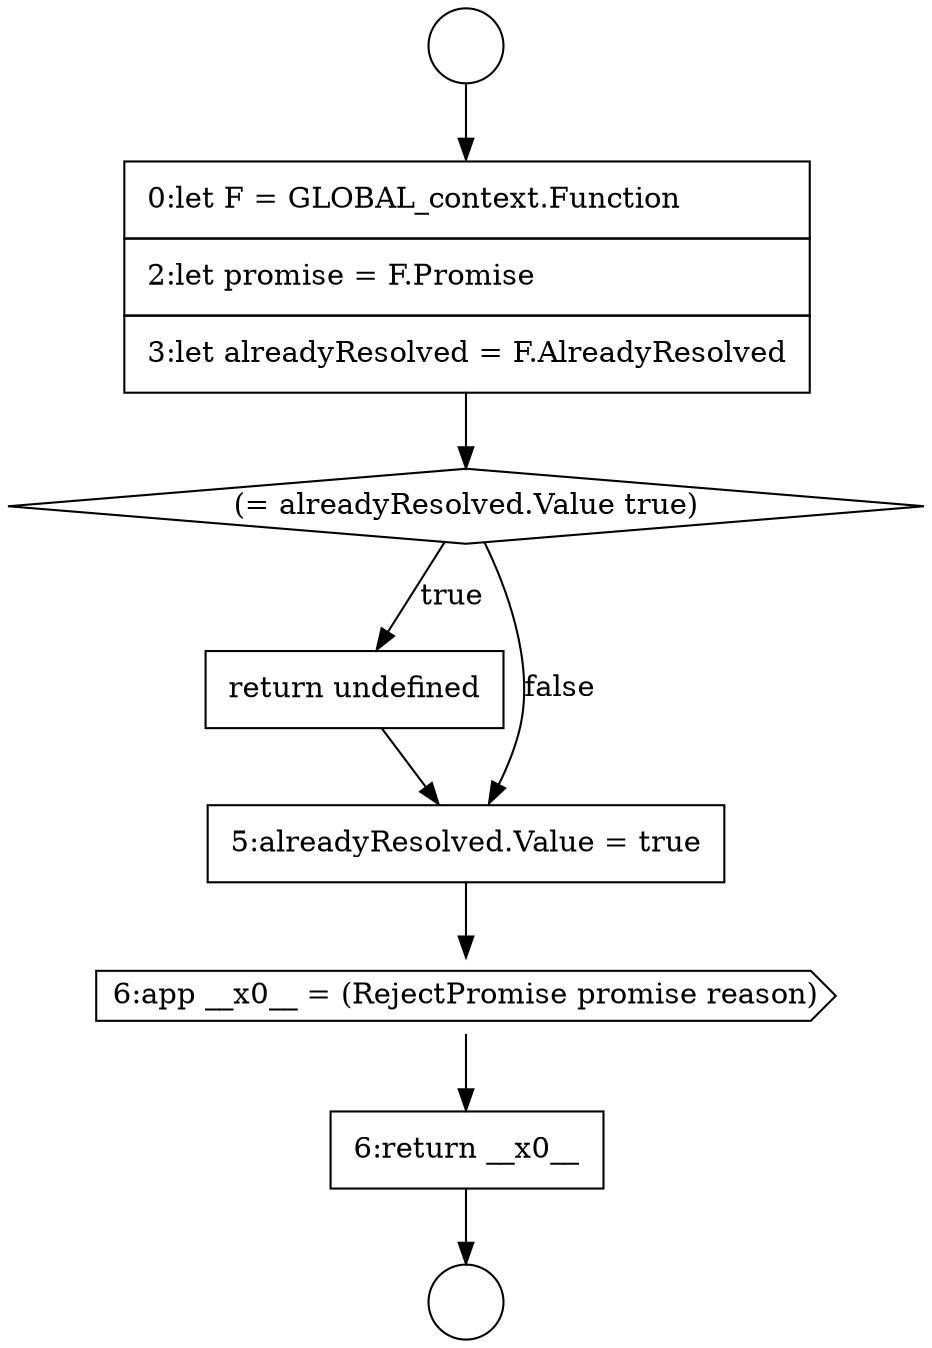 digraph {
  node17394 [shape=none, margin=0, label=<<font color="black">
    <table border="0" cellborder="1" cellspacing="0" cellpadding="10">
      <tr><td align="left">0:let F = GLOBAL_context.Function</td></tr>
      <tr><td align="left">2:let promise = F.Promise</td></tr>
      <tr><td align="left">3:let alreadyResolved = F.AlreadyResolved</td></tr>
    </table>
  </font>> color="black" fillcolor="white" style=filled]
  node17398 [shape=cds, label=<<font color="black">6:app __x0__ = (RejectPromise promise reason)</font>> color="black" fillcolor="white" style=filled]
  node17395 [shape=diamond, label=<<font color="black">(= alreadyResolved.Value true)</font>> color="black" fillcolor="white" style=filled]
  node17399 [shape=none, margin=0, label=<<font color="black">
    <table border="0" cellborder="1" cellspacing="0" cellpadding="10">
      <tr><td align="left">6:return __x0__</td></tr>
    </table>
  </font>> color="black" fillcolor="white" style=filled]
  node17392 [shape=circle label=" " color="black" fillcolor="white" style=filled]
  node17396 [shape=none, margin=0, label=<<font color="black">
    <table border="0" cellborder="1" cellspacing="0" cellpadding="10">
      <tr><td align="left">return undefined</td></tr>
    </table>
  </font>> color="black" fillcolor="white" style=filled]
  node17393 [shape=circle label=" " color="black" fillcolor="white" style=filled]
  node17397 [shape=none, margin=0, label=<<font color="black">
    <table border="0" cellborder="1" cellspacing="0" cellpadding="10">
      <tr><td align="left">5:alreadyResolved.Value = true</td></tr>
    </table>
  </font>> color="black" fillcolor="white" style=filled]
  node17395 -> node17396 [label=<<font color="black">true</font>> color="black"]
  node17395 -> node17397 [label=<<font color="black">false</font>> color="black"]
  node17396 -> node17397 [ color="black"]
  node17392 -> node17394 [ color="black"]
  node17398 -> node17399 [ color="black"]
  node17397 -> node17398 [ color="black"]
  node17394 -> node17395 [ color="black"]
  node17399 -> node17393 [ color="black"]
}
